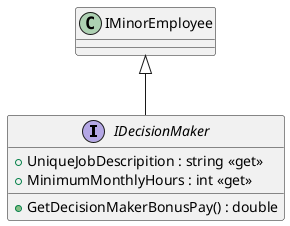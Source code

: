 @startuml
interface IDecisionMaker {
    + UniqueJobDescripition : string <<get>>
    + MinimumMonthlyHours : int <<get>>
    + GetDecisionMakerBonusPay() : double
}
IMinorEmployee <|-- IDecisionMaker
@enduml
